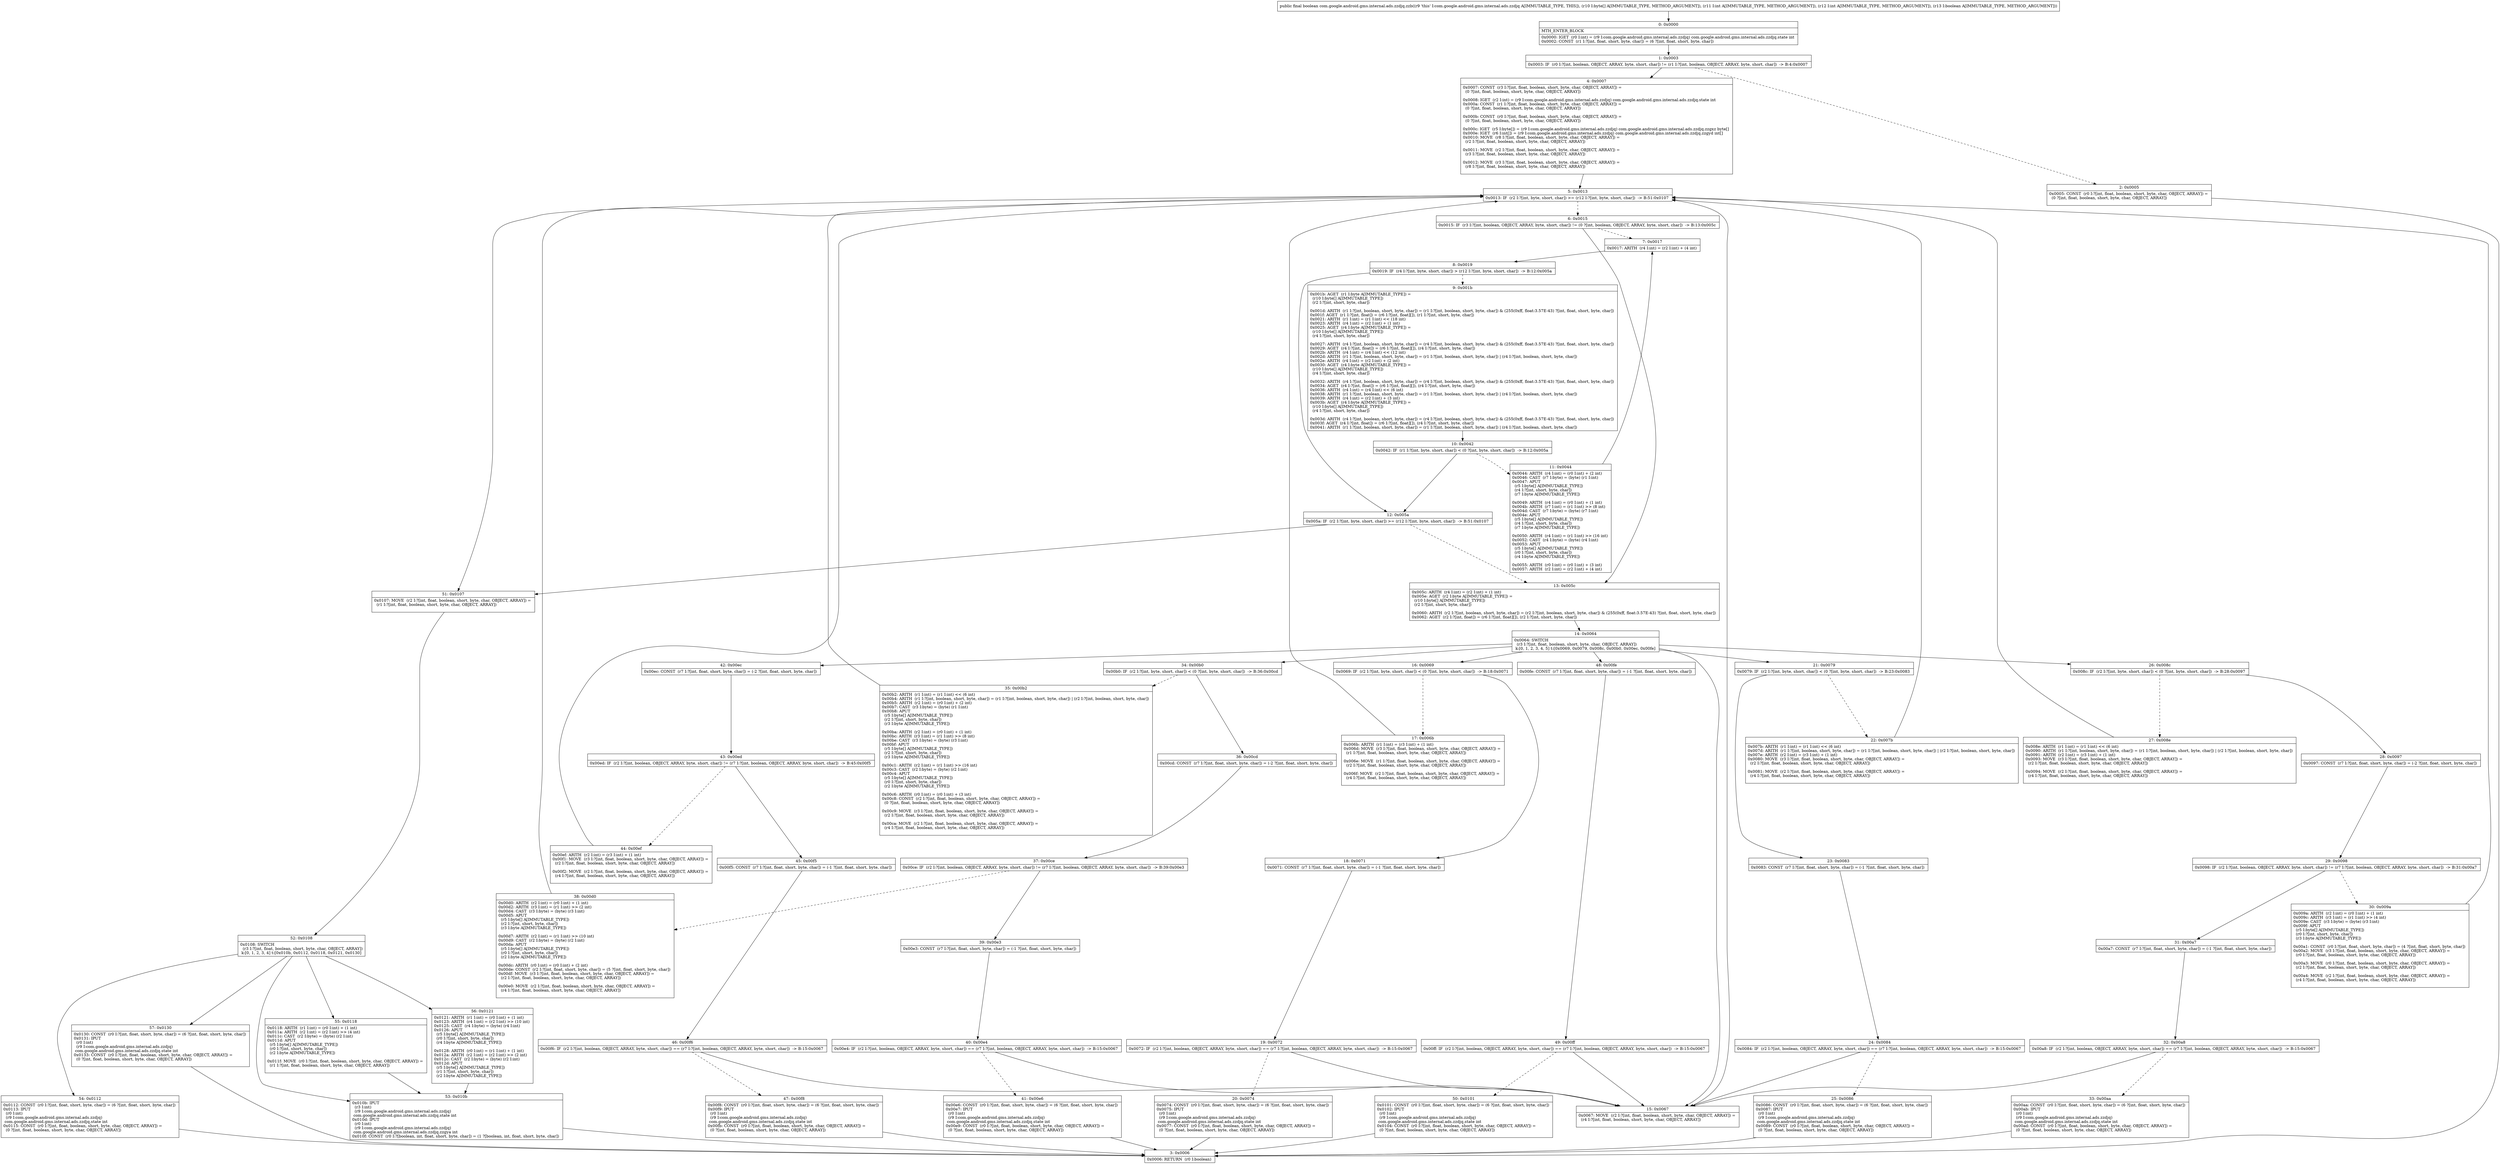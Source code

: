 digraph "CFG forcom.google.android.gms.internal.ads.zzdjq.zzb([BIIZ)Z" {
Node_0 [shape=record,label="{0\:\ 0x0000|MTH_ENTER_BLOCK\l|0x0000: IGET  (r0 I:int) = (r9 I:com.google.android.gms.internal.ads.zzdjq) com.google.android.gms.internal.ads.zzdjq.state int \l0x0002: CONST  (r1 I:?[int, float, short, byte, char]) = (6 ?[int, float, short, byte, char]) \l}"];
Node_1 [shape=record,label="{1\:\ 0x0003|0x0003: IF  (r0 I:?[int, boolean, OBJECT, ARRAY, byte, short, char]) != (r1 I:?[int, boolean, OBJECT, ARRAY, byte, short, char])  \-\> B:4:0x0007 \l}"];
Node_2 [shape=record,label="{2\:\ 0x0005|0x0005: CONST  (r0 I:?[int, float, boolean, short, byte, char, OBJECT, ARRAY]) = \l  (0 ?[int, float, boolean, short, byte, char, OBJECT, ARRAY])\l \l}"];
Node_3 [shape=record,label="{3\:\ 0x0006|0x0006: RETURN  (r0 I:boolean) \l}"];
Node_4 [shape=record,label="{4\:\ 0x0007|0x0007: CONST  (r3 I:?[int, float, boolean, short, byte, char, OBJECT, ARRAY]) = \l  (0 ?[int, float, boolean, short, byte, char, OBJECT, ARRAY])\l \l0x0008: IGET  (r2 I:int) = (r9 I:com.google.android.gms.internal.ads.zzdjq) com.google.android.gms.internal.ads.zzdjq.state int \l0x000a: CONST  (r1 I:?[int, float, boolean, short, byte, char, OBJECT, ARRAY]) = \l  (0 ?[int, float, boolean, short, byte, char, OBJECT, ARRAY])\l \l0x000b: CONST  (r0 I:?[int, float, boolean, short, byte, char, OBJECT, ARRAY]) = \l  (0 ?[int, float, boolean, short, byte, char, OBJECT, ARRAY])\l \l0x000c: IGET  (r5 I:byte[]) = (r9 I:com.google.android.gms.internal.ads.zzdjq) com.google.android.gms.internal.ads.zzdjq.zzgxz byte[] \l0x000e: IGET  (r6 I:int[]) = (r9 I:com.google.android.gms.internal.ads.zzdjq) com.google.android.gms.internal.ads.zzdjq.zzgyd int[] \l0x0010: MOVE  (r8 I:?[int, float, boolean, short, byte, char, OBJECT, ARRAY]) = \l  (r2 I:?[int, float, boolean, short, byte, char, OBJECT, ARRAY])\l \l0x0011: MOVE  (r2 I:?[int, float, boolean, short, byte, char, OBJECT, ARRAY]) = \l  (r3 I:?[int, float, boolean, short, byte, char, OBJECT, ARRAY])\l \l0x0012: MOVE  (r3 I:?[int, float, boolean, short, byte, char, OBJECT, ARRAY]) = \l  (r8 I:?[int, float, boolean, short, byte, char, OBJECT, ARRAY])\l \l}"];
Node_5 [shape=record,label="{5\:\ 0x0013|0x0013: IF  (r2 I:?[int, byte, short, char]) \>= (r12 I:?[int, byte, short, char])  \-\> B:51:0x0107 \l}"];
Node_6 [shape=record,label="{6\:\ 0x0015|0x0015: IF  (r3 I:?[int, boolean, OBJECT, ARRAY, byte, short, char]) != (0 ?[int, boolean, OBJECT, ARRAY, byte, short, char])  \-\> B:13:0x005c \l}"];
Node_7 [shape=record,label="{7\:\ 0x0017|0x0017: ARITH  (r4 I:int) = (r2 I:int) + (4 int) \l}"];
Node_8 [shape=record,label="{8\:\ 0x0019|0x0019: IF  (r4 I:?[int, byte, short, char]) \> (r12 I:?[int, byte, short, char])  \-\> B:12:0x005a \l}"];
Node_9 [shape=record,label="{9\:\ 0x001b|0x001b: AGET  (r1 I:byte A[IMMUTABLE_TYPE]) = \l  (r10 I:byte[] A[IMMUTABLE_TYPE])\l  (r2 I:?[int, short, byte, char])\l \l0x001d: ARITH  (r1 I:?[int, boolean, short, byte, char]) = (r1 I:?[int, boolean, short, byte, char]) & (255(0xff, float:3.57E\-43) ?[int, float, short, byte, char]) \l0x001f: AGET  (r1 I:?[int, float]) = (r6 I:?[int, float][]), (r1 I:?[int, short, byte, char]) \l0x0021: ARITH  (r1 I:int) = (r1 I:int) \<\< (18 int) \l0x0023: ARITH  (r4 I:int) = (r2 I:int) + (1 int) \l0x0025: AGET  (r4 I:byte A[IMMUTABLE_TYPE]) = \l  (r10 I:byte[] A[IMMUTABLE_TYPE])\l  (r4 I:?[int, short, byte, char])\l \l0x0027: ARITH  (r4 I:?[int, boolean, short, byte, char]) = (r4 I:?[int, boolean, short, byte, char]) & (255(0xff, float:3.57E\-43) ?[int, float, short, byte, char]) \l0x0029: AGET  (r4 I:?[int, float]) = (r6 I:?[int, float][]), (r4 I:?[int, short, byte, char]) \l0x002b: ARITH  (r4 I:int) = (r4 I:int) \<\< (12 int) \l0x002d: ARITH  (r1 I:?[int, boolean, short, byte, char]) = (r1 I:?[int, boolean, short, byte, char]) \| (r4 I:?[int, boolean, short, byte, char]) \l0x002e: ARITH  (r4 I:int) = (r2 I:int) + (2 int) \l0x0030: AGET  (r4 I:byte A[IMMUTABLE_TYPE]) = \l  (r10 I:byte[] A[IMMUTABLE_TYPE])\l  (r4 I:?[int, short, byte, char])\l \l0x0032: ARITH  (r4 I:?[int, boolean, short, byte, char]) = (r4 I:?[int, boolean, short, byte, char]) & (255(0xff, float:3.57E\-43) ?[int, float, short, byte, char]) \l0x0034: AGET  (r4 I:?[int, float]) = (r6 I:?[int, float][]), (r4 I:?[int, short, byte, char]) \l0x0036: ARITH  (r4 I:int) = (r4 I:int) \<\< (6 int) \l0x0038: ARITH  (r1 I:?[int, boolean, short, byte, char]) = (r1 I:?[int, boolean, short, byte, char]) \| (r4 I:?[int, boolean, short, byte, char]) \l0x0039: ARITH  (r4 I:int) = (r2 I:int) + (3 int) \l0x003b: AGET  (r4 I:byte A[IMMUTABLE_TYPE]) = \l  (r10 I:byte[] A[IMMUTABLE_TYPE])\l  (r4 I:?[int, short, byte, char])\l \l0x003d: ARITH  (r4 I:?[int, boolean, short, byte, char]) = (r4 I:?[int, boolean, short, byte, char]) & (255(0xff, float:3.57E\-43) ?[int, float, short, byte, char]) \l0x003f: AGET  (r4 I:?[int, float]) = (r6 I:?[int, float][]), (r4 I:?[int, short, byte, char]) \l0x0041: ARITH  (r1 I:?[int, boolean, short, byte, char]) = (r1 I:?[int, boolean, short, byte, char]) \| (r4 I:?[int, boolean, short, byte, char]) \l}"];
Node_10 [shape=record,label="{10\:\ 0x0042|0x0042: IF  (r1 I:?[int, byte, short, char]) \< (0 ?[int, byte, short, char])  \-\> B:12:0x005a \l}"];
Node_11 [shape=record,label="{11\:\ 0x0044|0x0044: ARITH  (r4 I:int) = (r0 I:int) + (2 int) \l0x0046: CAST  (r7 I:byte) = (byte) (r1 I:int) \l0x0047: APUT  \l  (r5 I:byte[] A[IMMUTABLE_TYPE])\l  (r4 I:?[int, short, byte, char])\l  (r7 I:byte A[IMMUTABLE_TYPE])\l \l0x0049: ARITH  (r4 I:int) = (r0 I:int) + (1 int) \l0x004b: ARITH  (r7 I:int) = (r1 I:int) \>\> (8 int) \l0x004d: CAST  (r7 I:byte) = (byte) (r7 I:int) \l0x004e: APUT  \l  (r5 I:byte[] A[IMMUTABLE_TYPE])\l  (r4 I:?[int, short, byte, char])\l  (r7 I:byte A[IMMUTABLE_TYPE])\l \l0x0050: ARITH  (r4 I:int) = (r1 I:int) \>\> (16 int) \l0x0052: CAST  (r4 I:byte) = (byte) (r4 I:int) \l0x0053: APUT  \l  (r5 I:byte[] A[IMMUTABLE_TYPE])\l  (r0 I:?[int, short, byte, char])\l  (r4 I:byte A[IMMUTABLE_TYPE])\l \l0x0055: ARITH  (r0 I:int) = (r0 I:int) + (3 int) \l0x0057: ARITH  (r2 I:int) = (r2 I:int) + (4 int) \l}"];
Node_12 [shape=record,label="{12\:\ 0x005a|0x005a: IF  (r2 I:?[int, byte, short, char]) \>= (r12 I:?[int, byte, short, char])  \-\> B:51:0x0107 \l}"];
Node_13 [shape=record,label="{13\:\ 0x005c|0x005c: ARITH  (r4 I:int) = (r2 I:int) + (1 int) \l0x005e: AGET  (r2 I:byte A[IMMUTABLE_TYPE]) = \l  (r10 I:byte[] A[IMMUTABLE_TYPE])\l  (r2 I:?[int, short, byte, char])\l \l0x0060: ARITH  (r2 I:?[int, boolean, short, byte, char]) = (r2 I:?[int, boolean, short, byte, char]) & (255(0xff, float:3.57E\-43) ?[int, float, short, byte, char]) \l0x0062: AGET  (r2 I:?[int, float]) = (r6 I:?[int, float][]), (r2 I:?[int, short, byte, char]) \l}"];
Node_14 [shape=record,label="{14\:\ 0x0064|0x0064: SWITCH  \l  (r3 I:?[int, float, boolean, short, byte, char, OBJECT, ARRAY])\l k:[0, 1, 2, 3, 4, 5] t:[0x0069, 0x0079, 0x008c, 0x00b0, 0x00ec, 0x00fe] \l}"];
Node_15 [shape=record,label="{15\:\ 0x0067|0x0067: MOVE  (r2 I:?[int, float, boolean, short, byte, char, OBJECT, ARRAY]) = \l  (r4 I:?[int, float, boolean, short, byte, char, OBJECT, ARRAY])\l \l}"];
Node_16 [shape=record,label="{16\:\ 0x0069|0x0069: IF  (r2 I:?[int, byte, short, char]) \< (0 ?[int, byte, short, char])  \-\> B:18:0x0071 \l}"];
Node_17 [shape=record,label="{17\:\ 0x006b|0x006b: ARITH  (r1 I:int) = (r3 I:int) + (1 int) \l0x006d: MOVE  (r3 I:?[int, float, boolean, short, byte, char, OBJECT, ARRAY]) = \l  (r1 I:?[int, float, boolean, short, byte, char, OBJECT, ARRAY])\l \l0x006e: MOVE  (r1 I:?[int, float, boolean, short, byte, char, OBJECT, ARRAY]) = \l  (r2 I:?[int, float, boolean, short, byte, char, OBJECT, ARRAY])\l \l0x006f: MOVE  (r2 I:?[int, float, boolean, short, byte, char, OBJECT, ARRAY]) = \l  (r4 I:?[int, float, boolean, short, byte, char, OBJECT, ARRAY])\l \l}"];
Node_18 [shape=record,label="{18\:\ 0x0071|0x0071: CONST  (r7 I:?[int, float, short, byte, char]) = (\-1 ?[int, float, short, byte, char]) \l}"];
Node_19 [shape=record,label="{19\:\ 0x0072|0x0072: IF  (r2 I:?[int, boolean, OBJECT, ARRAY, byte, short, char]) == (r7 I:?[int, boolean, OBJECT, ARRAY, byte, short, char])  \-\> B:15:0x0067 \l}"];
Node_20 [shape=record,label="{20\:\ 0x0074|0x0074: CONST  (r0 I:?[int, float, short, byte, char]) = (6 ?[int, float, short, byte, char]) \l0x0075: IPUT  \l  (r0 I:int)\l  (r9 I:com.google.android.gms.internal.ads.zzdjq)\l com.google.android.gms.internal.ads.zzdjq.state int \l0x0077: CONST  (r0 I:?[int, float, boolean, short, byte, char, OBJECT, ARRAY]) = \l  (0 ?[int, float, boolean, short, byte, char, OBJECT, ARRAY])\l \l}"];
Node_21 [shape=record,label="{21\:\ 0x0079|0x0079: IF  (r2 I:?[int, byte, short, char]) \< (0 ?[int, byte, short, char])  \-\> B:23:0x0083 \l}"];
Node_22 [shape=record,label="{22\:\ 0x007b|0x007b: ARITH  (r1 I:int) = (r1 I:int) \<\< (6 int) \l0x007d: ARITH  (r1 I:?[int, boolean, short, byte, char]) = (r1 I:?[int, boolean, short, byte, char]) \| (r2 I:?[int, boolean, short, byte, char]) \l0x007e: ARITH  (r2 I:int) = (r3 I:int) + (1 int) \l0x0080: MOVE  (r3 I:?[int, float, boolean, short, byte, char, OBJECT, ARRAY]) = \l  (r2 I:?[int, float, boolean, short, byte, char, OBJECT, ARRAY])\l \l0x0081: MOVE  (r2 I:?[int, float, boolean, short, byte, char, OBJECT, ARRAY]) = \l  (r4 I:?[int, float, boolean, short, byte, char, OBJECT, ARRAY])\l \l}"];
Node_23 [shape=record,label="{23\:\ 0x0083|0x0083: CONST  (r7 I:?[int, float, short, byte, char]) = (\-1 ?[int, float, short, byte, char]) \l}"];
Node_24 [shape=record,label="{24\:\ 0x0084|0x0084: IF  (r2 I:?[int, boolean, OBJECT, ARRAY, byte, short, char]) == (r7 I:?[int, boolean, OBJECT, ARRAY, byte, short, char])  \-\> B:15:0x0067 \l}"];
Node_25 [shape=record,label="{25\:\ 0x0086|0x0086: CONST  (r0 I:?[int, float, short, byte, char]) = (6 ?[int, float, short, byte, char]) \l0x0087: IPUT  \l  (r0 I:int)\l  (r9 I:com.google.android.gms.internal.ads.zzdjq)\l com.google.android.gms.internal.ads.zzdjq.state int \l0x0089: CONST  (r0 I:?[int, float, boolean, short, byte, char, OBJECT, ARRAY]) = \l  (0 ?[int, float, boolean, short, byte, char, OBJECT, ARRAY])\l \l}"];
Node_26 [shape=record,label="{26\:\ 0x008c|0x008c: IF  (r2 I:?[int, byte, short, char]) \< (0 ?[int, byte, short, char])  \-\> B:28:0x0097 \l}"];
Node_27 [shape=record,label="{27\:\ 0x008e|0x008e: ARITH  (r1 I:int) = (r1 I:int) \<\< (6 int) \l0x0090: ARITH  (r1 I:?[int, boolean, short, byte, char]) = (r1 I:?[int, boolean, short, byte, char]) \| (r2 I:?[int, boolean, short, byte, char]) \l0x0091: ARITH  (r2 I:int) = (r3 I:int) + (1 int) \l0x0093: MOVE  (r3 I:?[int, float, boolean, short, byte, char, OBJECT, ARRAY]) = \l  (r2 I:?[int, float, boolean, short, byte, char, OBJECT, ARRAY])\l \l0x0094: MOVE  (r2 I:?[int, float, boolean, short, byte, char, OBJECT, ARRAY]) = \l  (r4 I:?[int, float, boolean, short, byte, char, OBJECT, ARRAY])\l \l}"];
Node_28 [shape=record,label="{28\:\ 0x0097|0x0097: CONST  (r7 I:?[int, float, short, byte, char]) = (\-2 ?[int, float, short, byte, char]) \l}"];
Node_29 [shape=record,label="{29\:\ 0x0098|0x0098: IF  (r2 I:?[int, boolean, OBJECT, ARRAY, byte, short, char]) != (r7 I:?[int, boolean, OBJECT, ARRAY, byte, short, char])  \-\> B:31:0x00a7 \l}"];
Node_30 [shape=record,label="{30\:\ 0x009a|0x009a: ARITH  (r2 I:int) = (r0 I:int) + (1 int) \l0x009c: ARITH  (r3 I:int) = (r1 I:int) \>\> (4 int) \l0x009e: CAST  (r3 I:byte) = (byte) (r3 I:int) \l0x009f: APUT  \l  (r5 I:byte[] A[IMMUTABLE_TYPE])\l  (r0 I:?[int, short, byte, char])\l  (r3 I:byte A[IMMUTABLE_TYPE])\l \l0x00a1: CONST  (r0 I:?[int, float, short, byte, char]) = (4 ?[int, float, short, byte, char]) \l0x00a2: MOVE  (r3 I:?[int, float, boolean, short, byte, char, OBJECT, ARRAY]) = \l  (r0 I:?[int, float, boolean, short, byte, char, OBJECT, ARRAY])\l \l0x00a3: MOVE  (r0 I:?[int, float, boolean, short, byte, char, OBJECT, ARRAY]) = \l  (r2 I:?[int, float, boolean, short, byte, char, OBJECT, ARRAY])\l \l0x00a4: MOVE  (r2 I:?[int, float, boolean, short, byte, char, OBJECT, ARRAY]) = \l  (r4 I:?[int, float, boolean, short, byte, char, OBJECT, ARRAY])\l \l}"];
Node_31 [shape=record,label="{31\:\ 0x00a7|0x00a7: CONST  (r7 I:?[int, float, short, byte, char]) = (\-1 ?[int, float, short, byte, char]) \l}"];
Node_32 [shape=record,label="{32\:\ 0x00a8|0x00a8: IF  (r2 I:?[int, boolean, OBJECT, ARRAY, byte, short, char]) == (r7 I:?[int, boolean, OBJECT, ARRAY, byte, short, char])  \-\> B:15:0x0067 \l}"];
Node_33 [shape=record,label="{33\:\ 0x00aa|0x00aa: CONST  (r0 I:?[int, float, short, byte, char]) = (6 ?[int, float, short, byte, char]) \l0x00ab: IPUT  \l  (r0 I:int)\l  (r9 I:com.google.android.gms.internal.ads.zzdjq)\l com.google.android.gms.internal.ads.zzdjq.state int \l0x00ad: CONST  (r0 I:?[int, float, boolean, short, byte, char, OBJECT, ARRAY]) = \l  (0 ?[int, float, boolean, short, byte, char, OBJECT, ARRAY])\l \l}"];
Node_34 [shape=record,label="{34\:\ 0x00b0|0x00b0: IF  (r2 I:?[int, byte, short, char]) \< (0 ?[int, byte, short, char])  \-\> B:36:0x00cd \l}"];
Node_35 [shape=record,label="{35\:\ 0x00b2|0x00b2: ARITH  (r1 I:int) = (r1 I:int) \<\< (6 int) \l0x00b4: ARITH  (r1 I:?[int, boolean, short, byte, char]) = (r1 I:?[int, boolean, short, byte, char]) \| (r2 I:?[int, boolean, short, byte, char]) \l0x00b5: ARITH  (r2 I:int) = (r0 I:int) + (2 int) \l0x00b7: CAST  (r3 I:byte) = (byte) (r1 I:int) \l0x00b8: APUT  \l  (r5 I:byte[] A[IMMUTABLE_TYPE])\l  (r2 I:?[int, short, byte, char])\l  (r3 I:byte A[IMMUTABLE_TYPE])\l \l0x00ba: ARITH  (r2 I:int) = (r0 I:int) + (1 int) \l0x00bc: ARITH  (r3 I:int) = (r1 I:int) \>\> (8 int) \l0x00be: CAST  (r3 I:byte) = (byte) (r3 I:int) \l0x00bf: APUT  \l  (r5 I:byte[] A[IMMUTABLE_TYPE])\l  (r2 I:?[int, short, byte, char])\l  (r3 I:byte A[IMMUTABLE_TYPE])\l \l0x00c1: ARITH  (r2 I:int) = (r1 I:int) \>\> (16 int) \l0x00c3: CAST  (r2 I:byte) = (byte) (r2 I:int) \l0x00c4: APUT  \l  (r5 I:byte[] A[IMMUTABLE_TYPE])\l  (r0 I:?[int, short, byte, char])\l  (r2 I:byte A[IMMUTABLE_TYPE])\l \l0x00c6: ARITH  (r0 I:int) = (r0 I:int) + (3 int) \l0x00c8: CONST  (r2 I:?[int, float, boolean, short, byte, char, OBJECT, ARRAY]) = \l  (0 ?[int, float, boolean, short, byte, char, OBJECT, ARRAY])\l \l0x00c9: MOVE  (r3 I:?[int, float, boolean, short, byte, char, OBJECT, ARRAY]) = \l  (r2 I:?[int, float, boolean, short, byte, char, OBJECT, ARRAY])\l \l0x00ca: MOVE  (r2 I:?[int, float, boolean, short, byte, char, OBJECT, ARRAY]) = \l  (r4 I:?[int, float, boolean, short, byte, char, OBJECT, ARRAY])\l \l}"];
Node_36 [shape=record,label="{36\:\ 0x00cd|0x00cd: CONST  (r7 I:?[int, float, short, byte, char]) = (\-2 ?[int, float, short, byte, char]) \l}"];
Node_37 [shape=record,label="{37\:\ 0x00ce|0x00ce: IF  (r2 I:?[int, boolean, OBJECT, ARRAY, byte, short, char]) != (r7 I:?[int, boolean, OBJECT, ARRAY, byte, short, char])  \-\> B:39:0x00e3 \l}"];
Node_38 [shape=record,label="{38\:\ 0x00d0|0x00d0: ARITH  (r2 I:int) = (r0 I:int) + (1 int) \l0x00d2: ARITH  (r3 I:int) = (r1 I:int) \>\> (2 int) \l0x00d4: CAST  (r3 I:byte) = (byte) (r3 I:int) \l0x00d5: APUT  \l  (r5 I:byte[] A[IMMUTABLE_TYPE])\l  (r2 I:?[int, short, byte, char])\l  (r3 I:byte A[IMMUTABLE_TYPE])\l \l0x00d7: ARITH  (r2 I:int) = (r1 I:int) \>\> (10 int) \l0x00d9: CAST  (r2 I:byte) = (byte) (r2 I:int) \l0x00da: APUT  \l  (r5 I:byte[] A[IMMUTABLE_TYPE])\l  (r0 I:?[int, short, byte, char])\l  (r2 I:byte A[IMMUTABLE_TYPE])\l \l0x00dc: ARITH  (r0 I:int) = (r0 I:int) + (2 int) \l0x00de: CONST  (r2 I:?[int, float, short, byte, char]) = (5 ?[int, float, short, byte, char]) \l0x00df: MOVE  (r3 I:?[int, float, boolean, short, byte, char, OBJECT, ARRAY]) = \l  (r2 I:?[int, float, boolean, short, byte, char, OBJECT, ARRAY])\l \l0x00e0: MOVE  (r2 I:?[int, float, boolean, short, byte, char, OBJECT, ARRAY]) = \l  (r4 I:?[int, float, boolean, short, byte, char, OBJECT, ARRAY])\l \l}"];
Node_39 [shape=record,label="{39\:\ 0x00e3|0x00e3: CONST  (r7 I:?[int, float, short, byte, char]) = (\-1 ?[int, float, short, byte, char]) \l}"];
Node_40 [shape=record,label="{40\:\ 0x00e4|0x00e4: IF  (r2 I:?[int, boolean, OBJECT, ARRAY, byte, short, char]) == (r7 I:?[int, boolean, OBJECT, ARRAY, byte, short, char])  \-\> B:15:0x0067 \l}"];
Node_41 [shape=record,label="{41\:\ 0x00e6|0x00e6: CONST  (r0 I:?[int, float, short, byte, char]) = (6 ?[int, float, short, byte, char]) \l0x00e7: IPUT  \l  (r0 I:int)\l  (r9 I:com.google.android.gms.internal.ads.zzdjq)\l com.google.android.gms.internal.ads.zzdjq.state int \l0x00e9: CONST  (r0 I:?[int, float, boolean, short, byte, char, OBJECT, ARRAY]) = \l  (0 ?[int, float, boolean, short, byte, char, OBJECT, ARRAY])\l \l}"];
Node_42 [shape=record,label="{42\:\ 0x00ec|0x00ec: CONST  (r7 I:?[int, float, short, byte, char]) = (\-2 ?[int, float, short, byte, char]) \l}"];
Node_43 [shape=record,label="{43\:\ 0x00ed|0x00ed: IF  (r2 I:?[int, boolean, OBJECT, ARRAY, byte, short, char]) != (r7 I:?[int, boolean, OBJECT, ARRAY, byte, short, char])  \-\> B:45:0x00f5 \l}"];
Node_44 [shape=record,label="{44\:\ 0x00ef|0x00ef: ARITH  (r2 I:int) = (r3 I:int) + (1 int) \l0x00f1: MOVE  (r3 I:?[int, float, boolean, short, byte, char, OBJECT, ARRAY]) = \l  (r2 I:?[int, float, boolean, short, byte, char, OBJECT, ARRAY])\l \l0x00f2: MOVE  (r2 I:?[int, float, boolean, short, byte, char, OBJECT, ARRAY]) = \l  (r4 I:?[int, float, boolean, short, byte, char, OBJECT, ARRAY])\l \l}"];
Node_45 [shape=record,label="{45\:\ 0x00f5|0x00f5: CONST  (r7 I:?[int, float, short, byte, char]) = (\-1 ?[int, float, short, byte, char]) \l}"];
Node_46 [shape=record,label="{46\:\ 0x00f6|0x00f6: IF  (r2 I:?[int, boolean, OBJECT, ARRAY, byte, short, char]) == (r7 I:?[int, boolean, OBJECT, ARRAY, byte, short, char])  \-\> B:15:0x0067 \l}"];
Node_47 [shape=record,label="{47\:\ 0x00f8|0x00f8: CONST  (r0 I:?[int, float, short, byte, char]) = (6 ?[int, float, short, byte, char]) \l0x00f9: IPUT  \l  (r0 I:int)\l  (r9 I:com.google.android.gms.internal.ads.zzdjq)\l com.google.android.gms.internal.ads.zzdjq.state int \l0x00fb: CONST  (r0 I:?[int, float, boolean, short, byte, char, OBJECT, ARRAY]) = \l  (0 ?[int, float, boolean, short, byte, char, OBJECT, ARRAY])\l \l}"];
Node_48 [shape=record,label="{48\:\ 0x00fe|0x00fe: CONST  (r7 I:?[int, float, short, byte, char]) = (\-1 ?[int, float, short, byte, char]) \l}"];
Node_49 [shape=record,label="{49\:\ 0x00ff|0x00ff: IF  (r2 I:?[int, boolean, OBJECT, ARRAY, byte, short, char]) == (r7 I:?[int, boolean, OBJECT, ARRAY, byte, short, char])  \-\> B:15:0x0067 \l}"];
Node_50 [shape=record,label="{50\:\ 0x0101|0x0101: CONST  (r0 I:?[int, float, short, byte, char]) = (6 ?[int, float, short, byte, char]) \l0x0102: IPUT  \l  (r0 I:int)\l  (r9 I:com.google.android.gms.internal.ads.zzdjq)\l com.google.android.gms.internal.ads.zzdjq.state int \l0x0104: CONST  (r0 I:?[int, float, boolean, short, byte, char, OBJECT, ARRAY]) = \l  (0 ?[int, float, boolean, short, byte, char, OBJECT, ARRAY])\l \l}"];
Node_51 [shape=record,label="{51\:\ 0x0107|0x0107: MOVE  (r2 I:?[int, float, boolean, short, byte, char, OBJECT, ARRAY]) = \l  (r1 I:?[int, float, boolean, short, byte, char, OBJECT, ARRAY])\l \l}"];
Node_52 [shape=record,label="{52\:\ 0x0108|0x0108: SWITCH  \l  (r3 I:?[int, float, boolean, short, byte, char, OBJECT, ARRAY])\l k:[0, 1, 2, 3, 4] t:[0x010b, 0x0112, 0x0118, 0x0121, 0x0130] \l}"];
Node_53 [shape=record,label="{53\:\ 0x010b|0x010b: IPUT  \l  (r3 I:int)\l  (r9 I:com.google.android.gms.internal.ads.zzdjq)\l com.google.android.gms.internal.ads.zzdjq.state int \l0x010d: IPUT  \l  (r0 I:int)\l  (r9 I:com.google.android.gms.internal.ads.zzdjq)\l com.google.android.gms.internal.ads.zzdjq.zzgya int \l0x010f: CONST  (r0 I:?[boolean, int, float, short, byte, char]) = (1 ?[boolean, int, float, short, byte, char]) \l}"];
Node_54 [shape=record,label="{54\:\ 0x0112|0x0112: CONST  (r0 I:?[int, float, short, byte, char]) = (6 ?[int, float, short, byte, char]) \l0x0113: IPUT  \l  (r0 I:int)\l  (r9 I:com.google.android.gms.internal.ads.zzdjq)\l com.google.android.gms.internal.ads.zzdjq.state int \l0x0115: CONST  (r0 I:?[int, float, boolean, short, byte, char, OBJECT, ARRAY]) = \l  (0 ?[int, float, boolean, short, byte, char, OBJECT, ARRAY])\l \l}"];
Node_55 [shape=record,label="{55\:\ 0x0118|0x0118: ARITH  (r1 I:int) = (r0 I:int) + (1 int) \l0x011a: ARITH  (r2 I:int) = (r2 I:int) \>\> (4 int) \l0x011c: CAST  (r2 I:byte) = (byte) (r2 I:int) \l0x011d: APUT  \l  (r5 I:byte[] A[IMMUTABLE_TYPE])\l  (r0 I:?[int, short, byte, char])\l  (r2 I:byte A[IMMUTABLE_TYPE])\l \l0x011f: MOVE  (r0 I:?[int, float, boolean, short, byte, char, OBJECT, ARRAY]) = \l  (r1 I:?[int, float, boolean, short, byte, char, OBJECT, ARRAY])\l \l}"];
Node_56 [shape=record,label="{56\:\ 0x0121|0x0121: ARITH  (r1 I:int) = (r0 I:int) + (1 int) \l0x0123: ARITH  (r4 I:int) = (r2 I:int) \>\> (10 int) \l0x0125: CAST  (r4 I:byte) = (byte) (r4 I:int) \l0x0126: APUT  \l  (r5 I:byte[] A[IMMUTABLE_TYPE])\l  (r0 I:?[int, short, byte, char])\l  (r4 I:byte A[IMMUTABLE_TYPE])\l \l0x0128: ARITH  (r0 I:int) = (r1 I:int) + (1 int) \l0x012a: ARITH  (r2 I:int) = (r2 I:int) \>\> (2 int) \l0x012c: CAST  (r2 I:byte) = (byte) (r2 I:int) \l0x012d: APUT  \l  (r5 I:byte[] A[IMMUTABLE_TYPE])\l  (r1 I:?[int, short, byte, char])\l  (r2 I:byte A[IMMUTABLE_TYPE])\l \l}"];
Node_57 [shape=record,label="{57\:\ 0x0130|0x0130: CONST  (r0 I:?[int, float, short, byte, char]) = (6 ?[int, float, short, byte, char]) \l0x0131: IPUT  \l  (r0 I:int)\l  (r9 I:com.google.android.gms.internal.ads.zzdjq)\l com.google.android.gms.internal.ads.zzdjq.state int \l0x0133: CONST  (r0 I:?[int, float, boolean, short, byte, char, OBJECT, ARRAY]) = \l  (0 ?[int, float, boolean, short, byte, char, OBJECT, ARRAY])\l \l}"];
MethodNode[shape=record,label="{public final boolean com.google.android.gms.internal.ads.zzdjq.zzb((r9 'this' I:com.google.android.gms.internal.ads.zzdjq A[IMMUTABLE_TYPE, THIS]), (r10 I:byte[] A[IMMUTABLE_TYPE, METHOD_ARGUMENT]), (r11 I:int A[IMMUTABLE_TYPE, METHOD_ARGUMENT]), (r12 I:int A[IMMUTABLE_TYPE, METHOD_ARGUMENT]), (r13 I:boolean A[IMMUTABLE_TYPE, METHOD_ARGUMENT])) }"];
MethodNode -> Node_0;
Node_0 -> Node_1;
Node_1 -> Node_2[style=dashed];
Node_1 -> Node_4;
Node_2 -> Node_3;
Node_4 -> Node_5;
Node_5 -> Node_6[style=dashed];
Node_5 -> Node_51;
Node_6 -> Node_7[style=dashed];
Node_6 -> Node_13;
Node_7 -> Node_8;
Node_8 -> Node_9[style=dashed];
Node_8 -> Node_12;
Node_9 -> Node_10;
Node_10 -> Node_11[style=dashed];
Node_10 -> Node_12;
Node_11 -> Node_7;
Node_12 -> Node_13[style=dashed];
Node_12 -> Node_51;
Node_13 -> Node_14;
Node_14 -> Node_15;
Node_14 -> Node_16;
Node_14 -> Node_21;
Node_14 -> Node_26;
Node_14 -> Node_34;
Node_14 -> Node_42;
Node_14 -> Node_48;
Node_15 -> Node_5;
Node_16 -> Node_17[style=dashed];
Node_16 -> Node_18;
Node_17 -> Node_5;
Node_18 -> Node_19;
Node_19 -> Node_15;
Node_19 -> Node_20[style=dashed];
Node_20 -> Node_3;
Node_21 -> Node_22[style=dashed];
Node_21 -> Node_23;
Node_22 -> Node_5;
Node_23 -> Node_24;
Node_24 -> Node_15;
Node_24 -> Node_25[style=dashed];
Node_25 -> Node_3;
Node_26 -> Node_27[style=dashed];
Node_26 -> Node_28;
Node_27 -> Node_5;
Node_28 -> Node_29;
Node_29 -> Node_30[style=dashed];
Node_29 -> Node_31;
Node_30 -> Node_5;
Node_31 -> Node_32;
Node_32 -> Node_15;
Node_32 -> Node_33[style=dashed];
Node_33 -> Node_3;
Node_34 -> Node_35[style=dashed];
Node_34 -> Node_36;
Node_35 -> Node_5;
Node_36 -> Node_37;
Node_37 -> Node_38[style=dashed];
Node_37 -> Node_39;
Node_38 -> Node_5;
Node_39 -> Node_40;
Node_40 -> Node_15;
Node_40 -> Node_41[style=dashed];
Node_41 -> Node_3;
Node_42 -> Node_43;
Node_43 -> Node_44[style=dashed];
Node_43 -> Node_45;
Node_44 -> Node_5;
Node_45 -> Node_46;
Node_46 -> Node_15;
Node_46 -> Node_47[style=dashed];
Node_47 -> Node_3;
Node_48 -> Node_49;
Node_49 -> Node_15;
Node_49 -> Node_50[style=dashed];
Node_50 -> Node_3;
Node_51 -> Node_52;
Node_52 -> Node_53;
Node_52 -> Node_54;
Node_52 -> Node_55;
Node_52 -> Node_56;
Node_52 -> Node_57;
Node_53 -> Node_3;
Node_54 -> Node_3;
Node_55 -> Node_53;
Node_56 -> Node_53;
Node_57 -> Node_3;
}

